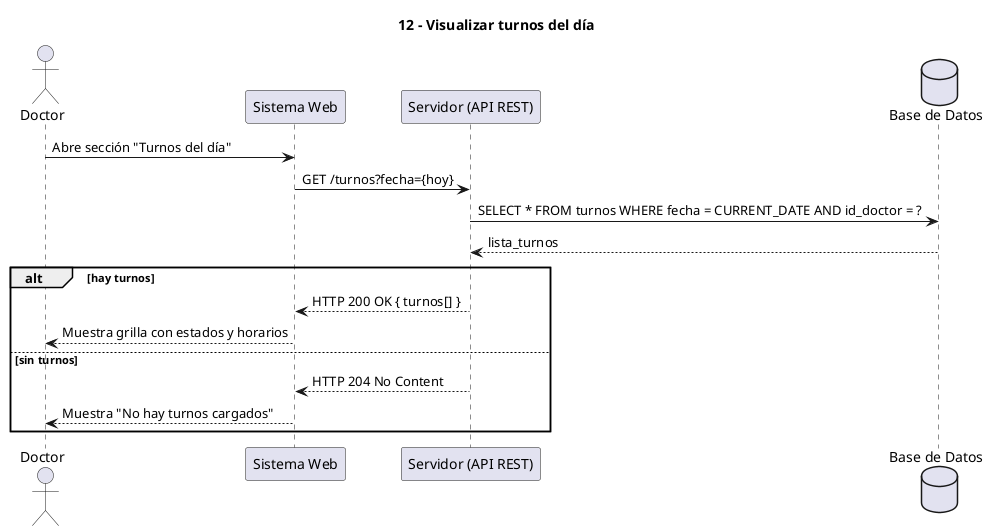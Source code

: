 @startuml
' Diagrama 12 - Visualizar turnos del día
title 12 - Visualizar turnos del día
actor Doctor
participant "Sistema Web" as Web
participant "Servidor (API REST)" as Server
database "Base de Datos" as DB

Doctor -> Web : Abre sección "Turnos del día"
Web -> Server : GET /turnos?fecha={hoy}
Server -> DB : SELECT * FROM turnos WHERE fecha = CURRENT_DATE AND id_doctor = ?
DB --> Server : lista_turnos
alt hay turnos
  Server --> Web : HTTP 200 OK { turnos[] }
  Web --> Doctor : Muestra grilla con estados y horarios
else sin turnos
  Server --> Web : HTTP 204 No Content
  Web --> Doctor : Muestra "No hay turnos cargados"
end
@enduml
